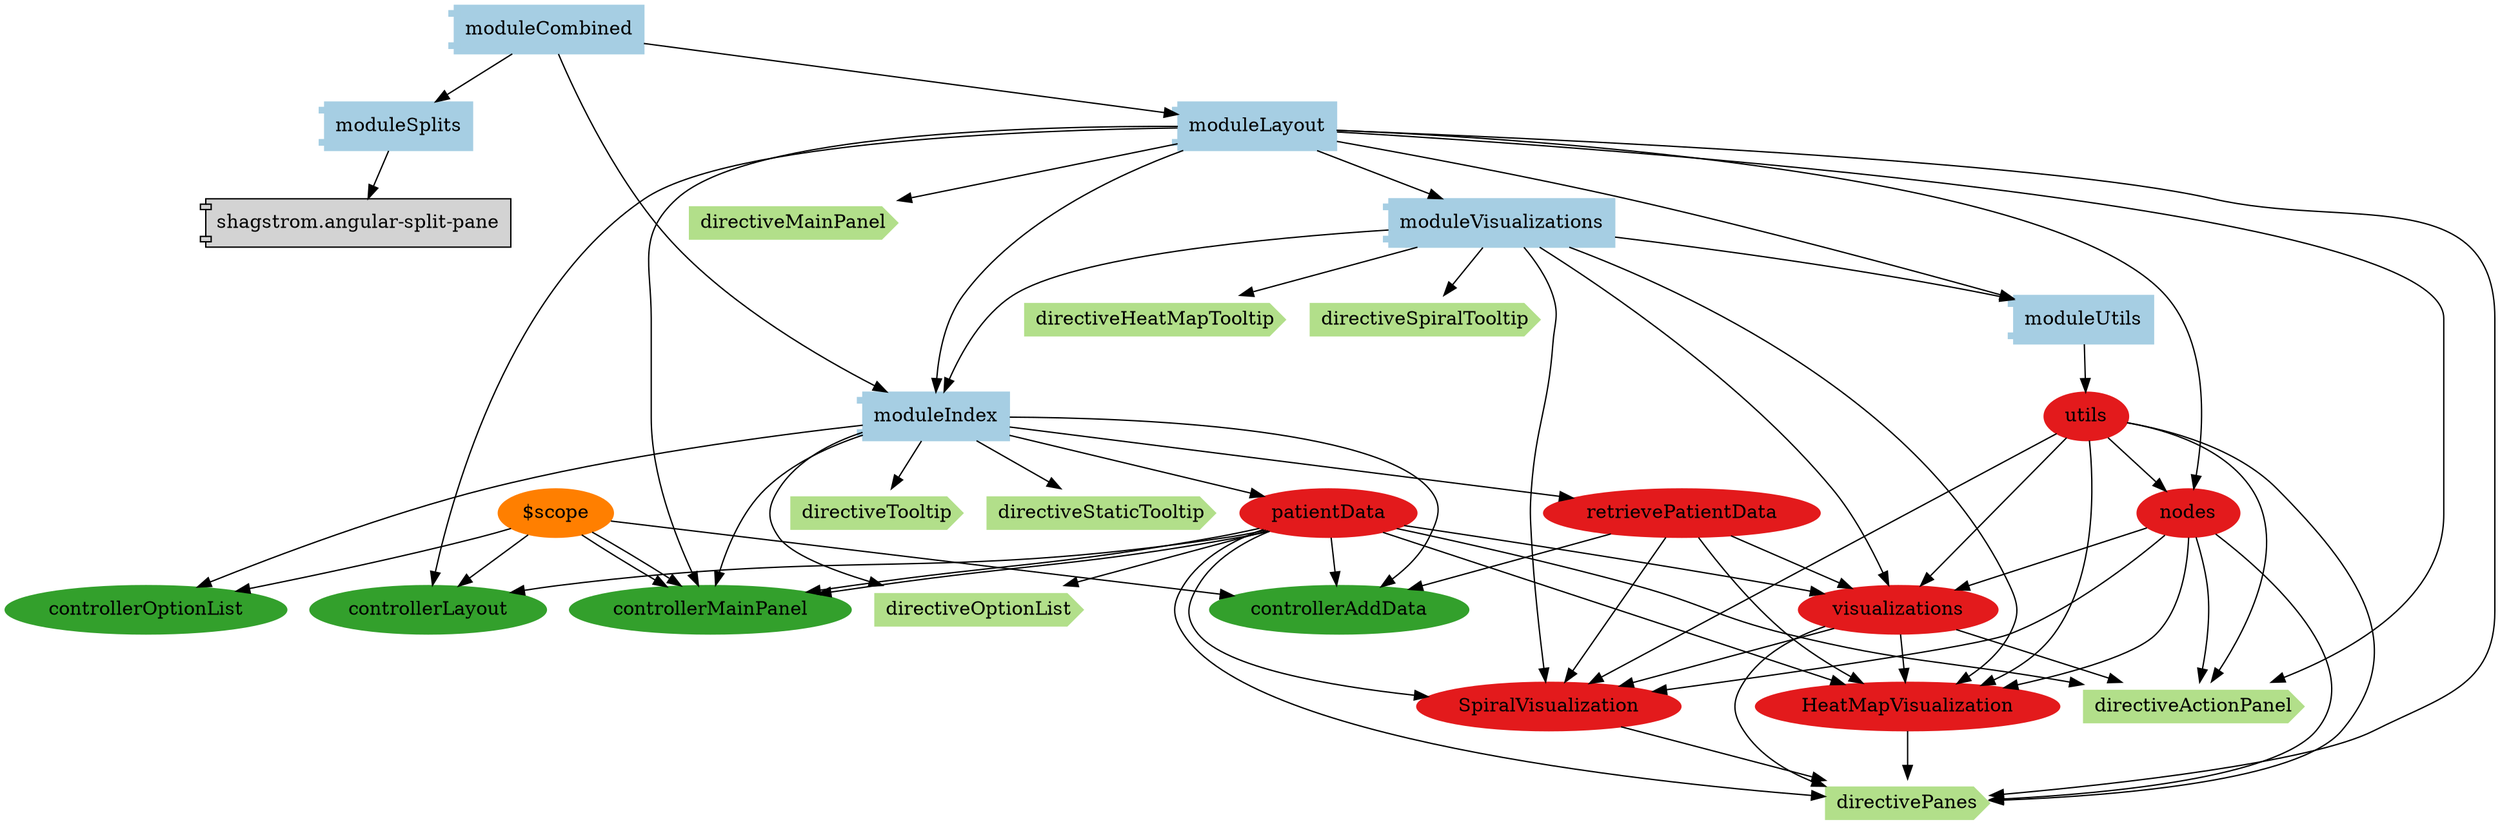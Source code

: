 digraph dependencies {
  node[shape="component",style="filled",colorscheme=paired12]

    node[shape="component"]
    
      "moduleVisualizations"[label="moduleVisualizations", color=1]
    
      "moduleIndex"[label="moduleIndex", color=1]
    
      "moduleSplits"[label="moduleSplits", color=1]
    
      "moduleUtils"[label="moduleUtils", color=1]
    
      "moduleLayout"[label="moduleLayout", color=1]
    
      "moduleCombined"[label="moduleCombined", color=1]
    

    
      
        "moduleVisualizations" -> "moduleIndex"
      
        "moduleVisualizations" -> "moduleUtils"
      
    
      
    
      
        "moduleSplits" -> "shagstrom.angular-split-pane"
      
    
      
    
      
        "moduleLayout" -> "moduleIndex"
      
        "moduleLayout" -> "moduleUtils"
      
        "moduleLayout" -> "moduleVisualizations"
      
    
      
        "moduleCombined" -> "moduleIndex"
      
        "moduleCombined" -> "moduleLayout"
      
        "moduleCombined" -> "moduleSplits"
      
    

    node[shape="ellipse"]


    
      

      

      

      
        "HeatMapVisualization"[label="HeatMapVisualization", color=6]
      
        "SpiralVisualization"[label="SpiralVisualization", color=6]
      
        "visualizations"[label="visualizations", color=6]
      


      node[shape="cds"]

      

      
        "directiveHeatMapTooltip"[label="directiveHeatMapTooltip", color=3]
      
        "directiveSpiralTooltip"[label="directiveSpiralTooltip", color=3]
      





      node[shape="ellipse"]
      

      
        "moduleVisualizations" -> "directiveHeatMapTooltip"
      
        "moduleVisualizations" -> "directiveSpiralTooltip"
      

      

      

      
        "moduleVisualizations" -> "HeatMapVisualization"
      
        "moduleVisualizations" -> "SpiralVisualization"
      
        "moduleVisualizations" -> "visualizations"
      

      











      node[shape="ellipse",style="filled", color=8]
      

      
        
      
        
      

      

      

      
        
          "visualizations"[label="visualizations"]
          "visualizations" -> "HeatMapVisualization"
        
          "patientData"[label="patientData"]
          "patientData" -> "HeatMapVisualization"
        
          "retrievePatientData"[label="retrievePatientData"]
          "retrievePatientData" -> "HeatMapVisualization"
        
          "utils"[label="utils"]
          "utils" -> "HeatMapVisualization"
        
          "nodes"[label="nodes"]
          "nodes" -> "HeatMapVisualization"
        
      
        
          "visualizations"[label="visualizations"]
          "visualizations" -> "SpiralVisualization"
        
          "patientData"[label="patientData"]
          "patientData" -> "SpiralVisualization"
        
          "retrievePatientData"[label="retrievePatientData"]
          "retrievePatientData" -> "SpiralVisualization"
        
          "utils"[label="utils"]
          "utils" -> "SpiralVisualization"
        
          "nodes"[label="nodes"]
          "nodes" -> "SpiralVisualization"
        
      
        
          "patientData"[label="patientData"]
          "patientData" -> "visualizations"
        
          "retrievePatientData"[label="retrievePatientData"]
          "retrievePatientData" -> "visualizations"
        
          "utils"[label="utils"]
          "utils" -> "visualizations"
        
          "nodes"[label="nodes"]
          "nodes" -> "visualizations"
        
      

      

    
      

      
        "controllerAddData"[label="controllerAddData", color=4]
      
        "controllerMainPanel"[label="controllerMainPanel", color=4]
      
        "controllerOptionList"[label="controllerOptionList", color=4]
      

      

      
        "retrievePatientData"[label="retrievePatientData", color=6]
      
        "patientData"[label="patientData", color=6]
      


      node[shape="cds"]

      

      
        "directiveStaticTooltip"[label="directiveStaticTooltip", color=3]
      
        "directiveTooltip"[label="directiveTooltip", color=3]
      
        "directiveOptionList"[label="directiveOptionList", color=3]
      





      node[shape="ellipse"]
      

      
        "moduleIndex" -> "directiveStaticTooltip"
      
        "moduleIndex" -> "directiveTooltip"
      
        "moduleIndex" -> "directiveOptionList"
      

      
        "moduleIndex" -> "controllerAddData"
      
        "moduleIndex" -> "controllerMainPanel"
      
        "moduleIndex" -> "controllerOptionList"
      

      

      
        "moduleIndex" -> "retrievePatientData"
      
        "moduleIndex" -> "patientData"
      

      











      node[shape="ellipse",style="filled", color=8]
      

      
        
      
        
      
        
          "patientData"[label="patientData"]
          "patientData" -> "directiveOptionList"
        
      

      
        
          "$scope"[label="$scope"]
          "$scope" -> "controllerAddData"
        
          "patientData"[label="patientData"]
          "patientData" -> "controllerAddData"
        
          "retrievePatientData"[label="retrievePatientData"]
          "retrievePatientData" -> "controllerAddData"
        
      
        
          "$scope"[label="$scope"]
          "$scope" -> "controllerMainPanel"
        
          "patientData"[label="patientData"]
          "patientData" -> "controllerMainPanel"
        
      
        
          "$scope"[label="$scope"]
          "$scope" -> "controllerOptionList"
        
      

      

      
        
      
        
      

      

    
      

      

      

      


      node[shape="cds"]

      

      





      node[shape="ellipse"]
      

      

      

      

      

      











      node[shape="ellipse",style="filled", color=8]
      

      

      

      

      

      

    
      

      

      

      
        "utils"[label="utils", color=6]
      


      node[shape="cds"]

      

      





      node[shape="ellipse"]
      

      

      

      

      
        "moduleUtils" -> "utils"
      

      











      node[shape="ellipse",style="filled", color=8]
      

      

      

      

      
        
      

      

    
      

      
        "controllerMainPanel"[label="controllerMainPanel", color=4]
      
        "controllerLayout"[label="controllerLayout", color=4]
      

      

      
        "nodes"[label="nodes", color=6]
      


      node[shape="cds"]

      

      
        "directiveMainPanel"[label="directiveMainPanel", color=3]
      
        "directiveActionPanel"[label="directiveActionPanel", color=3]
      
        "directivePanes"[label="directivePanes", color=3]
      





      node[shape="ellipse"]
      

      
        "moduleLayout" -> "directiveMainPanel"
      
        "moduleLayout" -> "directiveActionPanel"
      
        "moduleLayout" -> "directivePanes"
      

      
        "moduleLayout" -> "controllerMainPanel"
      
        "moduleLayout" -> "controllerLayout"
      

      

      
        "moduleLayout" -> "nodes"
      

      











      node[shape="ellipse",style="filled", color=8]
      

      
        
      
        
          "visualizations"[label="visualizations"]
          "visualizations" -> "directiveActionPanel"
        
          "patientData"[label="patientData"]
          "patientData" -> "directiveActionPanel"
        
          "utils"[label="utils"]
          "utils" -> "directiveActionPanel"
        
          "nodes"[label="nodes"]
          "nodes" -> "directiveActionPanel"
        
      
        
          "utils"[label="utils"]
          "utils" -> "directivePanes"
        
          "nodes"[label="nodes"]
          "nodes" -> "directivePanes"
        
          "patientData"[label="patientData"]
          "patientData" -> "directivePanes"
        
          "visualizations"[label="visualizations"]
          "visualizations" -> "directivePanes"
        
          "HeatMapVisualization"[label="HeatMapVisualization"]
          "HeatMapVisualization" -> "directivePanes"
        
          "SpiralVisualization"[label="SpiralVisualization"]
          "SpiralVisualization" -> "directivePanes"
        
      

      
        
          "$scope"[label="$scope"]
          "$scope" -> "controllerMainPanel"
        
          "patientData"[label="patientData"]
          "patientData" -> "controllerMainPanel"
        
      
        
          "$scope"[label="$scope"]
          "$scope" -> "controllerLayout"
        
          "patientData"[label="patientData"]
          "patientData" -> "controllerLayout"
        
      

      

      
        
          "utils"[label="utils"]
          "utils" -> "nodes"
        
      

      

    
      

      

      

      


      node[shape="cds"]

      

      





      node[shape="ellipse"]
      

      

      

      

      

      











      node[shape="ellipse",style="filled", color=8]
      

      

      

      

      

      

    
}

